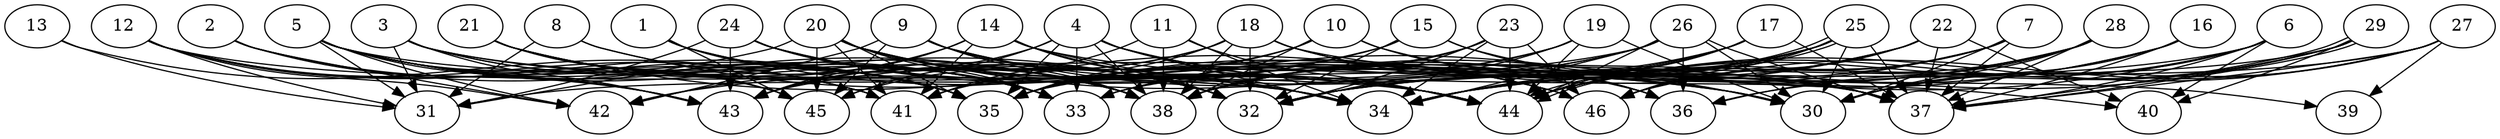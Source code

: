 // DAG (tier=3-complex, mode=data, n=46, ccr=0.512, fat=0.811, density=0.642, regular=0.296, jump=0.237, mindata=4194304, maxdata=33554432)
// DAG automatically generated by daggen at Sun Aug 24 16:33:35 2025
// /home/ermia/Project/Environments/daggen/bin/daggen --dot --ccr 0.512 --fat 0.811 --regular 0.296 --density 0.642 --jump 0.237 --mindata 4194304 --maxdata 33554432 -n 46 
digraph G {
  1 [size="811811129255788544000", alpha="0.07", expect_size="405905564627894272000"]
  1 -> 32 [size ="696188193996800"]
  1 -> 35 [size ="696188193996800"]
  1 -> 44 [size ="696188193996800"]
  1 -> 45 [size ="696188193996800"]
  2 [size="76029711121898624", alpha="0.19", expect_size="38014855560949312"]
  2 -> 35 [size ="1992543910756352"]
  2 -> 38 [size ="1992543910756352"]
  2 -> 42 [size ="1992543910756352"]
  2 -> 43 [size ="1992543910756352"]
  3 [size="1750324446158773026816", alpha="0.15", expect_size="875162223079386513408"]
  3 -> 31 [size ="1161900733759488"]
  3 -> 33 [size ="1161900733759488"]
  3 -> 35 [size ="1161900733759488"]
  3 -> 37 [size ="1161900733759488"]
  3 -> 43 [size ="1161900733759488"]
  3 -> 44 [size ="1161900733759488"]
  4 [size="3556808286344979456", alpha="0.20", expect_size="1778404143172489728"]
  4 -> 33 [size ="1241610922754048"]
  4 -> 34 [size ="1241610922754048"]
  4 -> 35 [size ="1241610922754048"]
  4 -> 37 [size ="1241610922754048"]
  4 -> 38 [size ="1241610922754048"]
  4 -> 43 [size ="1241610922754048"]
  4 -> 44 [size ="1241610922754048"]
  4 -> 45 [size ="1241610922754048"]
  4 -> 46 [size ="1241610922754048"]
  5 [size="6734787900398173683712", alpha="0.18", expect_size="3367393950199086841856"]
  5 -> 31 [size ="2853027354509312"]
  5 -> 32 [size ="2853027354509312"]
  5 -> 33 [size ="2853027354509312"]
  5 -> 34 [size ="2853027354509312"]
  5 -> 35 [size ="2853027354509312"]
  5 -> 38 [size ="2853027354509312"]
  5 -> 41 [size ="2853027354509312"]
  5 -> 42 [size ="2853027354509312"]
  5 -> 43 [size ="2853027354509312"]
  5 -> 45 [size ="2853027354509312"]
  6 [size="373845451641994432", alpha="0.00", expect_size="186922725820997216"]
  6 -> 30 [size ="7013038993440768"]
  6 -> 32 [size ="7013038993440768"]
  6 -> 37 [size ="7013038993440768"]
  6 -> 40 [size ="7013038993440768"]
  6 -> 43 [size ="7013038993440768"]
  6 -> 44 [size ="7013038993440768"]
  7 [size="1034181674563422592", alpha="0.05", expect_size="517090837281711296"]
  7 -> 30 [size ="594580852441088"]
  7 -> 32 [size ="594580852441088"]
  7 -> 37 [size ="594580852441088"]
  7 -> 38 [size ="594580852441088"]
  7 -> 44 [size ="594580852441088"]
  7 -> 46 [size ="594580852441088"]
  8 [size="2015742822357139968", alpha="0.07", expect_size="1007871411178569984"]
  8 -> 31 [size ="711556123852800"]
  8 -> 32 [size ="711556123852800"]
  8 -> 44 [size ="711556123852800"]
  9 [size="235493314955547840", alpha="0.03", expect_size="117746657477773920"]
  9 -> 30 [size ="5427346295226368"]
  9 -> 32 [size ="5427346295226368"]
  9 -> 36 [size ="5427346295226368"]
  9 -> 38 [size ="5427346295226368"]
  9 -> 42 [size ="5427346295226368"]
  9 -> 45 [size ="5427346295226368"]
  10 [size="778590498789728976896", alpha="0.09", expect_size="389295249394864488448"]
  10 -> 35 [size ="677063476379648"]
  10 -> 36 [size ="677063476379648"]
  10 -> 37 [size ="677063476379648"]
  10 -> 38 [size ="677063476379648"]
  10 -> 41 [size ="677063476379648"]
  11 [size="23007110203703296000000", alpha="0.02", expect_size="11503555101851648000000"]
  11 -> 34 [size ="6471396884480000"]
  11 -> 38 [size ="6471396884480000"]
  11 -> 41 [size ="6471396884480000"]
  11 -> 44 [size ="6471396884480000"]
  12 [size="6064562697138785280", alpha="0.04", expect_size="3032281348569392640"]
  12 -> 31 [size ="4932618952900608"]
  12 -> 34 [size ="4932618952900608"]
  12 -> 35 [size ="4932618952900608"]
  12 -> 41 [size ="4932618952900608"]
  12 -> 42 [size ="4932618952900608"]
  12 -> 43 [size ="4932618952900608"]
  13 [size="16574696528828721790976", alpha="0.12", expect_size="8287348264414360895488"]
  13 -> 31 [size ="5200603101790208"]
  13 -> 41 [size ="5200603101790208"]
  14 [size="299081927795525248", alpha="0.02", expect_size="149540963897762624"]
  14 -> 32 [size ="8060932202692608"]
  14 -> 34 [size ="8060932202692608"]
  14 -> 37 [size ="8060932202692608"]
  14 -> 40 [size ="8060932202692608"]
  14 -> 41 [size ="8060932202692608"]
  14 -> 42 [size ="8060932202692608"]
  14 -> 43 [size ="8060932202692608"]
  15 [size="13842920175004732", alpha="0.05", expect_size="6921460087502366"]
  15 -> 30 [size ="258855875379200"]
  15 -> 32 [size ="258855875379200"]
  15 -> 35 [size ="258855875379200"]
  15 -> 37 [size ="258855875379200"]
  15 -> 42 [size ="258855875379200"]
  16 [size="18683272796948060438528", alpha="0.10", expect_size="9341636398474030219264"]
  16 -> 30 [size ="5632812438781952"]
  16 -> 32 [size ="5632812438781952"]
  16 -> 34 [size ="5632812438781952"]
  16 -> 37 [size ="5632812438781952"]
  17 [size="16084349262805937946624", alpha="0.18", expect_size="8042174631402968973312"]
  17 -> 32 [size ="5097520531243008"]
  17 -> 34 [size ="5097520531243008"]
  17 -> 37 [size ="5097520531243008"]
  17 -> 38 [size ="5097520531243008"]
  17 -> 44 [size ="5097520531243008"]
  18 [size="2626098379137907712", alpha="0.02", expect_size="1313049189568953856"]
  18 -> 30 [size ="1141065176317952"]
  18 -> 32 [size ="1141065176317952"]
  18 -> 35 [size ="1141065176317952"]
  18 -> 36 [size ="1141065176317952"]
  18 -> 38 [size ="1141065176317952"]
  18 -> 39 [size ="1141065176317952"]
  18 -> 43 [size ="1141065176317952"]
  18 -> 45 [size ="1141065176317952"]
  19 [size="6469925131859737444352", alpha="0.04", expect_size="3234962565929868722176"]
  19 -> 30 [size ="2777726553423872"]
  19 -> 32 [size ="2777726553423872"]
  19 -> 35 [size ="2777726553423872"]
  19 -> 38 [size ="2777726553423872"]
  19 -> 44 [size ="2777726553423872"]
  20 [size="7838395041007029248", alpha="0.11", expect_size="3919197520503514624"]
  20 -> 30 [size ="6525564273819648"]
  20 -> 31 [size ="6525564273819648"]
  20 -> 32 [size ="6525564273819648"]
  20 -> 33 [size ="6525564273819648"]
  20 -> 34 [size ="6525564273819648"]
  20 -> 35 [size ="6525564273819648"]
  20 -> 38 [size ="6525564273819648"]
  20 -> 41 [size ="6525564273819648"]
  20 -> 44 [size ="6525564273819648"]
  20 -> 45 [size ="6525564273819648"]
  20 -> 46 [size ="6525564273819648"]
  21 [size="4498583684917980299264", alpha="0.07", expect_size="2249291842458990149632"]
  21 -> 32 [size ="2180087155785728"]
  21 -> 33 [size ="2180087155785728"]
  21 -> 35 [size ="2180087155785728"]
  21 -> 38 [size ="2180087155785728"]
  21 -> 44 [size ="2180087155785728"]
  21 -> 45 [size ="2180087155785728"]
  22 [size="8395902262342818", alpha="0.01", expect_size="4197951131171409"]
  22 -> 32 [size ="167237176524800"]
  22 -> 37 [size ="167237176524800"]
  22 -> 38 [size ="167237176524800"]
  22 -> 40 [size ="167237176524800"]
  22 -> 41 [size ="167237176524800"]
  22 -> 46 [size ="167237176524800"]
  23 [size="8811515697970365440", alpha="0.07", expect_size="4405757848985182720"]
  23 -> 32 [size ="3462312857960448"]
  23 -> 34 [size ="3462312857960448"]
  23 -> 35 [size ="3462312857960448"]
  23 -> 38 [size ="3462312857960448"]
  23 -> 44 [size ="3462312857960448"]
  23 -> 46 [size ="3462312857960448"]
  24 [size="26829289049705938944000", alpha="0.12", expect_size="13414644524852969472000"]
  24 -> 31 [size ="7169619315916800"]
  24 -> 32 [size ="7169619315916800"]
  24 -> 33 [size ="7169619315916800"]
  24 -> 34 [size ="7169619315916800"]
  24 -> 38 [size ="7169619315916800"]
  24 -> 43 [size ="7169619315916800"]
  24 -> 44 [size ="7169619315916800"]
  24 -> 46 [size ="7169619315916800"]
  25 [size="942439953939259648", alpha="0.08", expect_size="471219976969629824"]
  25 -> 30 [size ="590210245066752"]
  25 -> 34 [size ="590210245066752"]
  25 -> 35 [size ="590210245066752"]
  25 -> 37 [size ="590210245066752"]
  25 -> 38 [size ="590210245066752"]
  25 -> 44 [size ="590210245066752"]
  25 -> 44 [size ="590210245066752"]
  25 -> 46 [size ="590210245066752"]
  26 [size="44951476709101288", alpha="0.14", expect_size="22475738354550644"]
  26 -> 30 [size ="845416673312768"]
  26 -> 31 [size ="845416673312768"]
  26 -> 33 [size ="845416673312768"]
  26 -> 34 [size ="845416673312768"]
  26 -> 35 [size ="845416673312768"]
  26 -> 36 [size ="845416673312768"]
  26 -> 37 [size ="845416673312768"]
  26 -> 44 [size ="845416673312768"]
  27 [size="3494124001586167808", alpha="0.03", expect_size="1747062000793083904"]
  27 -> 30 [size ="1558409589555200"]
  27 -> 33 [size ="1558409589555200"]
  27 -> 37 [size ="1558409589555200"]
  27 -> 39 [size ="1558409589555200"]
  27 -> 44 [size ="1558409589555200"]
  27 -> 46 [size ="1558409589555200"]
  28 [size="10779032360008036352", alpha="0.08", expect_size="5389516180004018176"]
  28 -> 30 [size ="8861557752594432"]
  28 -> 33 [size ="8861557752594432"]
  28 -> 34 [size ="8861557752594432"]
  28 -> 36 [size ="8861557752594432"]
  28 -> 37 [size ="8861557752594432"]
  28 -> 44 [size ="8861557752594432"]
  29 [size="16542582604989911040", alpha="0.16", expect_size="8271291302494955520"]
  29 -> 34 [size ="5936336057925632"]
  29 -> 35 [size ="5936336057925632"]
  29 -> 36 [size ="5936336057925632"]
  29 -> 37 [size ="5936336057925632"]
  29 -> 37 [size ="5936336057925632"]
  29 -> 40 [size ="5936336057925632"]
  29 -> 44 [size ="5936336057925632"]
  30 [size="11153326011181135036416", alpha="0.04", expect_size="5576663005590567518208"]
  31 [size="2567607879812110", alpha="0.18", expect_size="1283803939906055"]
  32 [size="250274276406328096", alpha="0.04", expect_size="125137138203164048"]
  33 [size="22486744929156942790656", alpha="0.01", expect_size="11243372464578471395328"]
  34 [size="3766729776612840960", alpha="0.02", expect_size="1883364888306420480"]
  35 [size="260161347047947296", alpha="0.16", expect_size="130080673523973648"]
  36 [size="29574723893460992000000", alpha="0.14", expect_size="14787361946730496000000"]
  37 [size="415740529022364032", alpha="0.09", expect_size="207870264511182016"]
  38 [size="936673711397836672", alpha="0.04", expect_size="468336855698918336"]
  39 [size="48925891084036384", alpha="0.11", expect_size="24462945542018192"]
  40 [size="109376162101291952", alpha="0.06", expect_size="54688081050645976"]
  41 [size="74403381007374128", alpha="0.05", expect_size="37201690503687064"]
  42 [size="24750282960835104", alpha="0.04", expect_size="12375141480417552"]
  43 [size="14360757852428327452672", alpha="0.12", expect_size="7180378926214163726336"]
  44 [size="73387502361635312", alpha="0.09", expect_size="36693751180817656"]
  45 [size="33252486535410056", alpha="0.07", expect_size="16626243267705028"]
  46 [size="567466126699659264000", alpha="0.13", expect_size="283733063349829632000"]
}